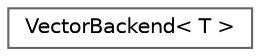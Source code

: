 digraph "Graphical Class Hierarchy"
{
 // LATEX_PDF_SIZE
  bgcolor="transparent";
  edge [fontname=Helvetica,fontsize=10,labelfontname=Helvetica,labelfontsize=10];
  node [fontname=Helvetica,fontsize=10,shape=box,height=0.2,width=0.4];
  rankdir="LR";
  Node0 [id="Node000000",label="VectorBackend\< T \>",height=0.2,width=0.4,color="grey40", fillcolor="white", style="filled",URL="$classVectorBackend.html",tooltip=" "];
}

